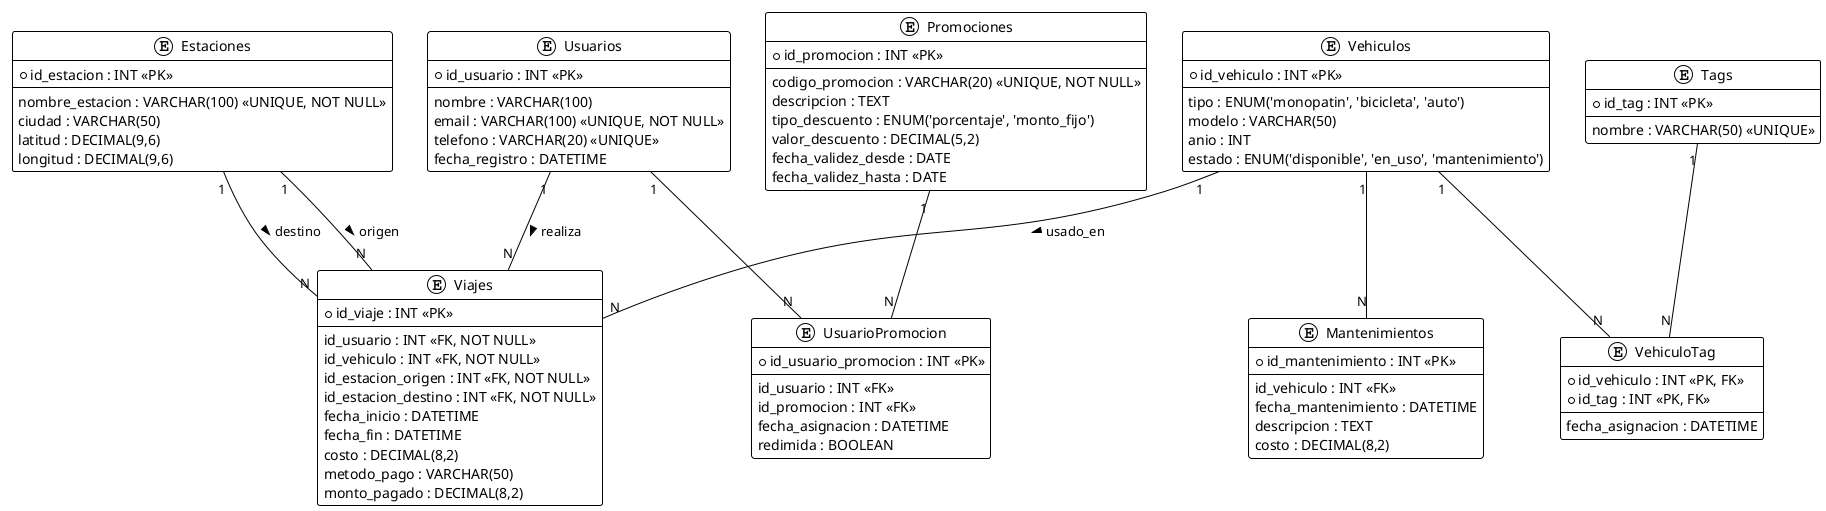 @startuml
!theme plain

entity Usuarios {
  * id_usuario : INT <<PK>>
  --
  nombre : VARCHAR(100)
  email : VARCHAR(100) <<UNIQUE, NOT NULL>>
  telefono : VARCHAR(20) <<UNIQUE>>
  fecha_registro : DATETIME
}

entity Vehiculos {
  * id_vehiculo : INT <<PK>>
  --
  tipo : ENUM('monopatin', 'bicicleta', 'auto')
  modelo : VARCHAR(50)
  anio : INT
  estado : ENUM('disponible', 'en_uso', 'mantenimiento')
}

entity Estaciones {
  * id_estacion : INT <<PK>>
  --
  nombre_estacion : VARCHAR(100) <<UNIQUE, NOT NULL>>
  ciudad : VARCHAR(50)
  latitud : DECIMAL(9,6)
  longitud : DECIMAL(9,6)
}

entity Viajes {
  * id_viaje : INT <<PK>>
  --
  id_usuario : INT <<FK, NOT NULL>>
  id_vehiculo : INT <<FK, NOT NULL>>
  id_estacion_origen : INT <<FK, NOT NULL>>
  id_estacion_destino : INT <<FK, NOT NULL>>
  fecha_inicio : DATETIME
  fecha_fin : DATETIME
  costo : DECIMAL(8,2)
  metodo_pago : VARCHAR(50)
  monto_pagado : DECIMAL(8,2)
}

entity Promociones {
  * id_promocion : INT <<PK>>
  --
  codigo_promocion : VARCHAR(20) <<UNIQUE, NOT NULL>>
  descripcion : TEXT
  tipo_descuento : ENUM('porcentaje', 'monto_fijo')
  valor_descuento : DECIMAL(5,2)
  fecha_validez_desde : DATE
  fecha_validez_hasta : DATE
}

entity UsuarioPromocion {
  * id_usuario_promocion : INT <<PK>>
  --
  id_usuario : INT <<FK>>
  id_promocion : INT <<FK>>
  fecha_asignacion : DATETIME
  redimida : BOOLEAN
}

entity Tags {
  * id_tag : INT <<PK>>
  --
  nombre : VARCHAR(50) <<UNIQUE>>
}

entity VehiculoTag {
  * id_vehiculo : INT <<PK, FK>>
  * id_tag : INT <<PK, FK>>
  --
  fecha_asignacion : DATETIME
}

entity Mantenimientos {
  * id_mantenimiento : INT <<PK>>
  --
  id_vehiculo : INT <<FK>>
  fecha_mantenimiento : DATETIME
  descripcion : TEXT
  costo : DECIMAL(8,2)
}

Usuarios "1" -- "N" Viajes : realiza >
Vehiculos "1" -- "N" Viajes : usado_en >

Estaciones "1" -- "N" Viajes : origen >
Estaciones "1" -- "N" Viajes : destino >

Usuarios "1" -- "N" UsuarioPromocion
Promociones "1" -- "N" UsuarioPromocion

Vehiculos "1" -- "N" Mantenimientos

' Relación de muchos a muchos entre Vehiculos y Tags
Vehiculos "1" -- "N" VehiculoTag
Tags "1" -- "N" VehiculoTag
@enduml